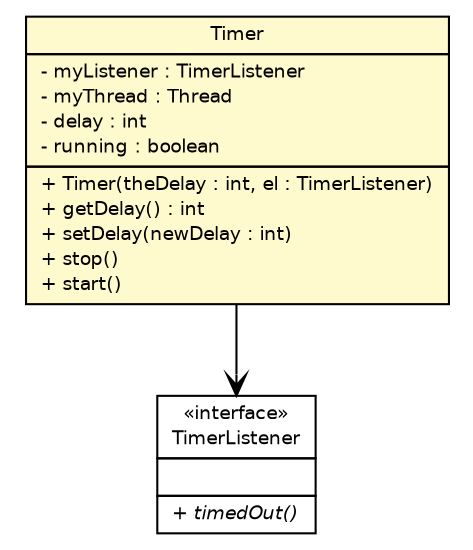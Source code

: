 #!/usr/local/bin/dot
#
# Class diagram 
# Generated by UMLGraph version R5_6-24-gf6e263 (http://www.umlgraph.org/)
#

digraph G {
	edge [fontname="Helvetica",fontsize=10,labelfontname="Helvetica",labelfontsize=10];
	node [fontname="Helvetica",fontsize=10,shape=plaintext];
	nodesep=0.25;
	ranksep=0.5;
	// lejos.utility.Timer
	c6570 [label=<<table title="lejos.utility.Timer" border="0" cellborder="1" cellspacing="0" cellpadding="2" port="p" bgcolor="lemonChiffon" href="./Timer.html">
		<tr><td><table border="0" cellspacing="0" cellpadding="1">
<tr><td align="center" balign="center"> Timer </td></tr>
		</table></td></tr>
		<tr><td><table border="0" cellspacing="0" cellpadding="1">
<tr><td align="left" balign="left"> - myListener : TimerListener </td></tr>
<tr><td align="left" balign="left"> - myThread : Thread </td></tr>
<tr><td align="left" balign="left"> - delay : int </td></tr>
<tr><td align="left" balign="left"> - running : boolean </td></tr>
		</table></td></tr>
		<tr><td><table border="0" cellspacing="0" cellpadding="1">
<tr><td align="left" balign="left"> + Timer(theDelay : int, el : TimerListener) </td></tr>
<tr><td align="left" balign="left"> + getDelay() : int </td></tr>
<tr><td align="left" balign="left"> + setDelay(newDelay : int) </td></tr>
<tr><td align="left" balign="left"> + stop() </td></tr>
<tr><td align="left" balign="left"> + start() </td></tr>
		</table></td></tr>
		</table>>, URL="./Timer.html", fontname="Helvetica", fontcolor="black", fontsize=9.0];
	// lejos.utility.TimerListener
	c6571 [label=<<table title="lejos.utility.TimerListener" border="0" cellborder="1" cellspacing="0" cellpadding="2" port="p" href="./TimerListener.html">
		<tr><td><table border="0" cellspacing="0" cellpadding="1">
<tr><td align="center" balign="center"> &#171;interface&#187; </td></tr>
<tr><td align="center" balign="center"> TimerListener </td></tr>
		</table></td></tr>
		<tr><td><table border="0" cellspacing="0" cellpadding="1">
<tr><td align="left" balign="left">  </td></tr>
		</table></td></tr>
		<tr><td><table border="0" cellspacing="0" cellpadding="1">
<tr><td align="left" balign="left"><font face="Helvetica-Oblique" point-size="9.0"> + timedOut() </font></td></tr>
		</table></td></tr>
		</table>>, URL="./TimerListener.html", fontname="Helvetica", fontcolor="black", fontsize=9.0];
	// lejos.utility.Timer NAVASSOC lejos.utility.TimerListener
	c6570:p -> c6571:p [taillabel="", label="", headlabel="", fontname="Helvetica", fontcolor="black", fontsize=10.0, color="black", arrowhead=open];
}

